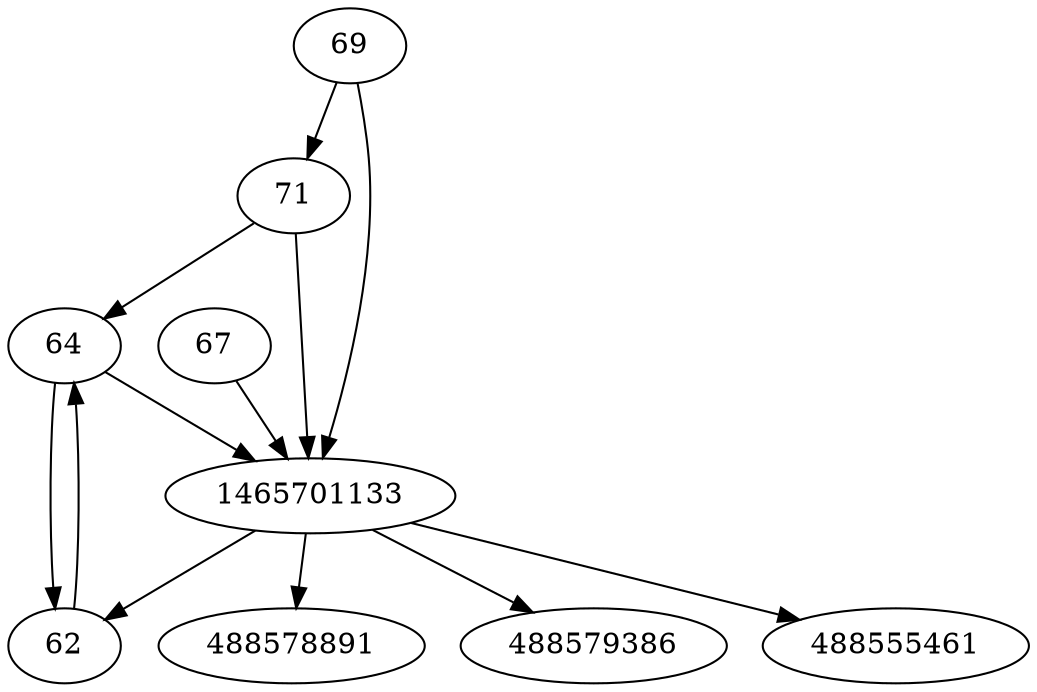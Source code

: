 strict digraph  {
64;
67;
488555461;
69;
71;
488578891;
1465701133;
488579386;
62;
64 -> 1465701133;
64 -> 62;
67 -> 1465701133;
69 -> 1465701133;
69 -> 71;
71 -> 1465701133;
71 -> 64;
1465701133 -> 62;
1465701133 -> 488555461;
1465701133 -> 488578891;
1465701133 -> 488579386;
62 -> 64;
}
